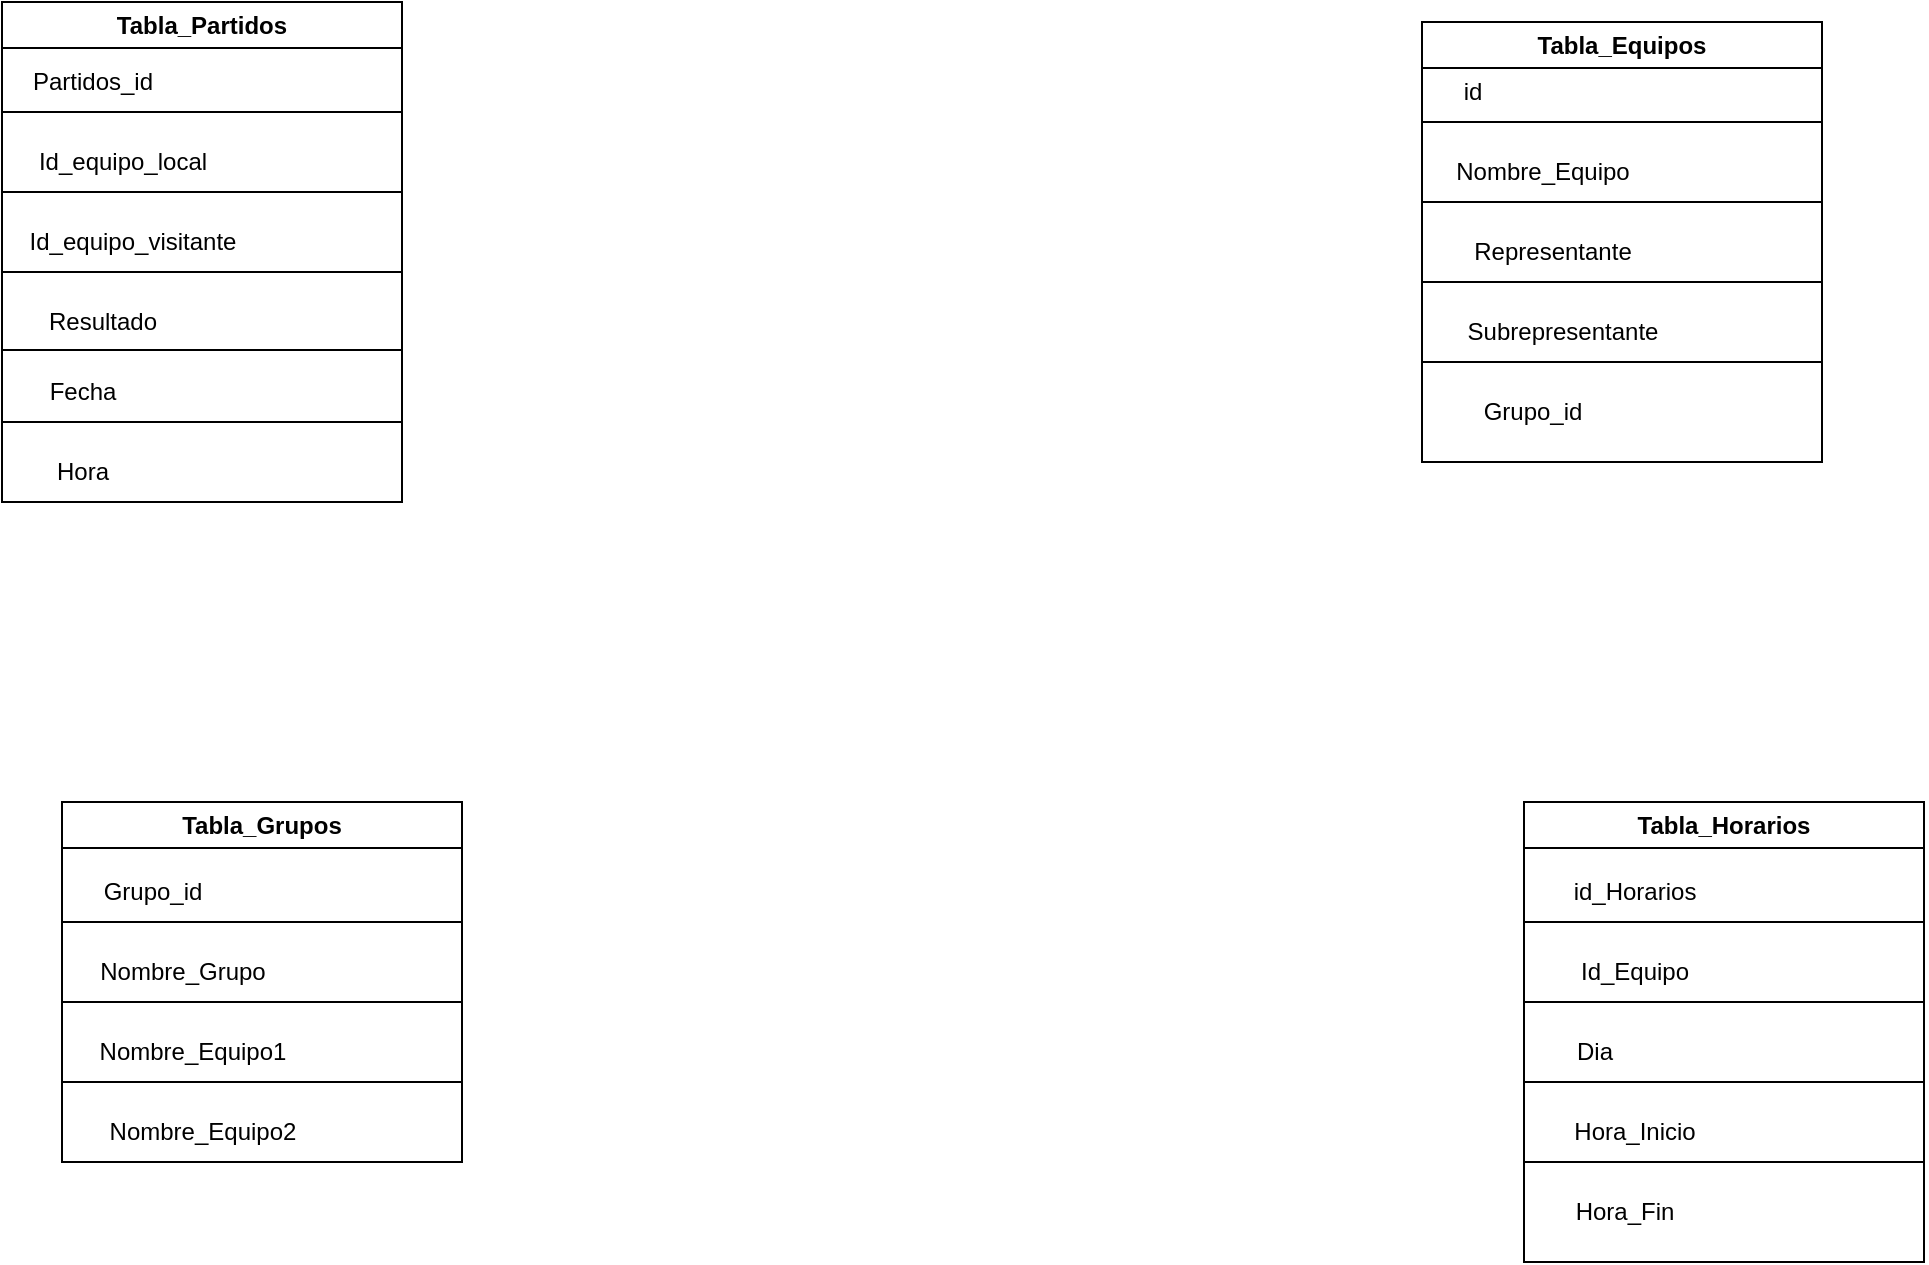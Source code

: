 <mxfile>
    <diagram id="dJTnZtg11wNzAiVSVhEr" name="Página-1">
        <mxGraphModel dx="1202" dy="792" grid="1" gridSize="10" guides="1" tooltips="1" connect="1" arrows="1" fold="1" page="1" pageScale="1" pageWidth="1169" pageHeight="1654" math="0" shadow="0">
            <root>
                <mxCell id="0"/>
                <mxCell id="1" parent="0"/>
                <mxCell id="2" value="Tabla_Partidos" style="swimlane;whiteSpace=wrap;html=1;" vertex="1" parent="1">
                    <mxGeometry x="70" y="20" width="200" height="250" as="geometry"/>
                </mxCell>
                <mxCell id="57" value="" style="endArrow=none;html=1;exitX=0;exitY=0.25;exitDx=0;exitDy=0;" edge="1" parent="2">
                    <mxGeometry width="50" height="50" relative="1" as="geometry">
                        <mxPoint y="40" as="sourcePoint"/>
                        <mxPoint y="45" as="targetPoint"/>
                    </mxGeometry>
                </mxCell>
                <mxCell id="58" value="Id_equipo_local" style="text;html=1;align=center;verticalAlign=middle;resizable=0;points=[];autosize=1;strokeColor=none;fillColor=none;" vertex="1" parent="2">
                    <mxGeometry x="5" y="65" width="110" height="30" as="geometry"/>
                </mxCell>
                <mxCell id="59" value="Partidos_id" style="text;html=1;align=center;verticalAlign=middle;resizable=0;points=[];autosize=1;strokeColor=none;fillColor=none;" vertex="1" parent="2">
                    <mxGeometry x="5" y="25" width="80" height="30" as="geometry"/>
                </mxCell>
                <mxCell id="60" value="" style="endArrow=none;html=1;startArrow=none;" edge="1" parent="2">
                    <mxGeometry width="50" height="50" relative="1" as="geometry">
                        <mxPoint y="55" as="sourcePoint"/>
                        <mxPoint x="200" y="55" as="targetPoint"/>
                    </mxGeometry>
                </mxCell>
                <mxCell id="61" value="" style="endArrow=none;html=1;startArrow=none;" edge="1" parent="2">
                    <mxGeometry width="50" height="50" relative="1" as="geometry">
                        <mxPoint y="95" as="sourcePoint"/>
                        <mxPoint x="200" y="95" as="targetPoint"/>
                    </mxGeometry>
                </mxCell>
                <mxCell id="62" value="" style="endArrow=none;html=1;startArrow=none;" edge="1" parent="2">
                    <mxGeometry width="50" height="50" relative="1" as="geometry">
                        <mxPoint y="135" as="sourcePoint"/>
                        <mxPoint x="200" y="135" as="targetPoint"/>
                    </mxGeometry>
                </mxCell>
                <mxCell id="63" value="Id_equipo_visitante" style="text;html=1;align=center;verticalAlign=middle;resizable=0;points=[];autosize=1;strokeColor=none;fillColor=none;" vertex="1" parent="2">
                    <mxGeometry y="105" width="130" height="30" as="geometry"/>
                </mxCell>
                <mxCell id="64" value="Resultado" style="text;html=1;align=center;verticalAlign=middle;resizable=0;points=[];autosize=1;strokeColor=none;fillColor=none;" vertex="1" parent="2">
                    <mxGeometry x="10" y="145" width="80" height="30" as="geometry"/>
                </mxCell>
                <mxCell id="65" value="" style="endArrow=none;html=1;startArrow=none;" edge="1" parent="2">
                    <mxGeometry width="50" height="50" relative="1" as="geometry">
                        <mxPoint y="174" as="sourcePoint"/>
                        <mxPoint x="200" y="174" as="targetPoint"/>
                    </mxGeometry>
                </mxCell>
                <mxCell id="66" value="Fecha" style="text;html=1;align=center;verticalAlign=middle;resizable=0;points=[];autosize=1;strokeColor=none;fillColor=none;" vertex="1" parent="2">
                    <mxGeometry x="10" y="180" width="60" height="30" as="geometry"/>
                </mxCell>
                <mxCell id="68" value="" style="endArrow=none;html=1;startArrow=none;" edge="1" parent="2">
                    <mxGeometry width="50" height="50" relative="1" as="geometry">
                        <mxPoint y="210" as="sourcePoint"/>
                        <mxPoint x="200" y="210" as="targetPoint"/>
                        <Array as="points">
                            <mxPoint x="100" y="210"/>
                        </Array>
                    </mxGeometry>
                </mxCell>
                <mxCell id="69" value="Hora" style="text;html=1;align=center;verticalAlign=middle;resizable=0;points=[];autosize=1;strokeColor=none;fillColor=none;" vertex="1" parent="2">
                    <mxGeometry x="15" y="220" width="50" height="30" as="geometry"/>
                </mxCell>
                <mxCell id="3" value="Tabla_Grupos" style="swimlane;whiteSpace=wrap;html=1;" vertex="1" parent="1">
                    <mxGeometry x="100" y="420" width="200" height="180" as="geometry"/>
                </mxCell>
                <mxCell id="21" value="" style="endArrow=none;html=1;exitX=0;exitY=0.25;exitDx=0;exitDy=0;" edge="1" parent="3" source="3">
                    <mxGeometry width="50" height="50" relative="1" as="geometry">
                        <mxPoint y="80" as="sourcePoint"/>
                        <mxPoint y="50" as="targetPoint"/>
                    </mxGeometry>
                </mxCell>
                <mxCell id="24" value="Nombre_Grupo" style="text;html=1;align=center;verticalAlign=middle;resizable=0;points=[];autosize=1;strokeColor=none;fillColor=none;" vertex="1" parent="3">
                    <mxGeometry x="5" y="70" width="110" height="30" as="geometry"/>
                </mxCell>
                <mxCell id="22" value="Grupo_id" style="text;html=1;align=center;verticalAlign=middle;resizable=0;points=[];autosize=1;strokeColor=none;fillColor=none;" vertex="1" parent="3">
                    <mxGeometry x="10" y="30" width="70" height="30" as="geometry"/>
                </mxCell>
                <mxCell id="6" value="" style="endArrow=none;html=1;startArrow=none;" edge="1" parent="3">
                    <mxGeometry width="50" height="50" relative="1" as="geometry">
                        <mxPoint y="60" as="sourcePoint"/>
                        <mxPoint x="200" y="60" as="targetPoint"/>
                    </mxGeometry>
                </mxCell>
                <mxCell id="25" value="" style="endArrow=none;html=1;startArrow=none;" edge="1" parent="3">
                    <mxGeometry width="50" height="50" relative="1" as="geometry">
                        <mxPoint y="100" as="sourcePoint"/>
                        <mxPoint x="200" y="100" as="targetPoint"/>
                    </mxGeometry>
                </mxCell>
                <mxCell id="26" value="" style="endArrow=none;html=1;startArrow=none;" edge="1" parent="3">
                    <mxGeometry width="50" height="50" relative="1" as="geometry">
                        <mxPoint y="140" as="sourcePoint"/>
                        <mxPoint x="200" y="140" as="targetPoint"/>
                    </mxGeometry>
                </mxCell>
                <mxCell id="27" value="Nombre_Equipo1" style="text;html=1;align=center;verticalAlign=middle;resizable=0;points=[];autosize=1;strokeColor=none;fillColor=none;" vertex="1" parent="3">
                    <mxGeometry x="5" y="110" width="120" height="30" as="geometry"/>
                </mxCell>
                <mxCell id="28" value="Nombre_Equipo2" style="text;html=1;align=center;verticalAlign=middle;resizable=0;points=[];autosize=1;strokeColor=none;fillColor=none;" vertex="1" parent="3">
                    <mxGeometry x="10" y="150" width="120" height="30" as="geometry"/>
                </mxCell>
                <mxCell id="4" value="Tabla_Horarios" style="swimlane;whiteSpace=wrap;html=1;" vertex="1" parent="1">
                    <mxGeometry x="831" y="420" width="200" height="230" as="geometry"/>
                </mxCell>
                <mxCell id="29" value="" style="endArrow=none;html=1;exitX=0;exitY=0.25;exitDx=0;exitDy=0;" edge="1" parent="4">
                    <mxGeometry width="50" height="50" relative="1" as="geometry">
                        <mxPoint y="50" as="sourcePoint"/>
                        <mxPoint y="50" as="targetPoint"/>
                    </mxGeometry>
                </mxCell>
                <mxCell id="30" value="Id_Equipo" style="text;html=1;align=center;verticalAlign=middle;resizable=0;points=[];autosize=1;strokeColor=none;fillColor=none;" vertex="1" parent="4">
                    <mxGeometry x="15" y="70" width="80" height="30" as="geometry"/>
                </mxCell>
                <mxCell id="31" value="id_Horarios" style="text;html=1;align=center;verticalAlign=middle;resizable=0;points=[];autosize=1;strokeColor=none;fillColor=none;" vertex="1" parent="4">
                    <mxGeometry x="15" y="30" width="80" height="30" as="geometry"/>
                </mxCell>
                <mxCell id="32" value="" style="endArrow=none;html=1;startArrow=none;" edge="1" parent="4">
                    <mxGeometry width="50" height="50" relative="1" as="geometry">
                        <mxPoint y="60" as="sourcePoint"/>
                        <mxPoint x="200" y="60" as="targetPoint"/>
                    </mxGeometry>
                </mxCell>
                <mxCell id="33" value="" style="endArrow=none;html=1;startArrow=none;" edge="1" parent="4">
                    <mxGeometry width="50" height="50" relative="1" as="geometry">
                        <mxPoint y="100" as="sourcePoint"/>
                        <mxPoint x="200" y="100" as="targetPoint"/>
                    </mxGeometry>
                </mxCell>
                <mxCell id="34" value="" style="endArrow=none;html=1;exitX=0;exitY=0.25;exitDx=0;exitDy=0;" edge="1" parent="4">
                    <mxGeometry width="50" height="50" relative="1" as="geometry">
                        <mxPoint y="130" as="sourcePoint"/>
                        <mxPoint y="130" as="targetPoint"/>
                    </mxGeometry>
                </mxCell>
                <mxCell id="35" value="Hora_Inicio" style="text;html=1;align=center;verticalAlign=middle;resizable=0;points=[];autosize=1;strokeColor=none;fillColor=none;" vertex="1" parent="4">
                    <mxGeometry x="15" y="150" width="80" height="30" as="geometry"/>
                </mxCell>
                <mxCell id="36" value="Dia" style="text;html=1;align=center;verticalAlign=middle;resizable=0;points=[];autosize=1;strokeColor=none;fillColor=none;" vertex="1" parent="4">
                    <mxGeometry x="15" y="110" width="40" height="30" as="geometry"/>
                </mxCell>
                <mxCell id="37" value="" style="endArrow=none;html=1;startArrow=none;" edge="1" parent="4">
                    <mxGeometry width="50" height="50" relative="1" as="geometry">
                        <mxPoint y="140" as="sourcePoint"/>
                        <mxPoint x="200" y="140" as="targetPoint"/>
                    </mxGeometry>
                </mxCell>
                <mxCell id="38" value="" style="endArrow=none;html=1;startArrow=none;" edge="1" parent="4">
                    <mxGeometry width="50" height="50" relative="1" as="geometry">
                        <mxPoint y="180" as="sourcePoint"/>
                        <mxPoint x="200" y="180" as="targetPoint"/>
                    </mxGeometry>
                </mxCell>
                <mxCell id="39" value="Hora_Fin" style="text;html=1;align=center;verticalAlign=middle;resizable=0;points=[];autosize=1;strokeColor=none;fillColor=none;" vertex="1" parent="4">
                    <mxGeometry x="15" y="190" width="70" height="30" as="geometry"/>
                </mxCell>
                <mxCell id="5" value="Tabla_Equipos" style="swimlane;whiteSpace=wrap;html=1;" vertex="1" parent="1">
                    <mxGeometry x="780" y="30" width="200" height="220" as="geometry"/>
                </mxCell>
                <mxCell id="40" value="" style="endArrow=none;html=1;exitX=0;exitY=0.25;exitDx=0;exitDy=0;" edge="1" parent="5">
                    <mxGeometry width="50" height="50" relative="1" as="geometry">
                        <mxPoint y="40" as="sourcePoint"/>
                        <mxPoint y="40" as="targetPoint"/>
                    </mxGeometry>
                </mxCell>
                <mxCell id="41" value="Nombre_Equipo" style="text;html=1;align=center;verticalAlign=middle;resizable=0;points=[];autosize=1;strokeColor=none;fillColor=none;" vertex="1" parent="5">
                    <mxGeometry x="5" y="60" width="110" height="30" as="geometry"/>
                </mxCell>
                <mxCell id="42" value="id" style="text;html=1;align=center;verticalAlign=middle;resizable=0;points=[];autosize=1;strokeColor=none;fillColor=none;" vertex="1" parent="5">
                    <mxGeometry x="10" y="20" width="30" height="30" as="geometry"/>
                </mxCell>
                <mxCell id="43" value="" style="endArrow=none;html=1;startArrow=none;" edge="1" parent="5">
                    <mxGeometry width="50" height="50" relative="1" as="geometry">
                        <mxPoint y="50" as="sourcePoint"/>
                        <mxPoint x="200" y="50" as="targetPoint"/>
                    </mxGeometry>
                </mxCell>
                <mxCell id="44" value="" style="endArrow=none;html=1;startArrow=none;" edge="1" parent="5">
                    <mxGeometry width="50" height="50" relative="1" as="geometry">
                        <mxPoint y="90" as="sourcePoint"/>
                        <mxPoint x="200" y="90" as="targetPoint"/>
                    </mxGeometry>
                </mxCell>
                <mxCell id="45" value="" style="endArrow=none;html=1;startArrow=none;" edge="1" parent="5">
                    <mxGeometry width="50" height="50" relative="1" as="geometry">
                        <mxPoint y="130" as="sourcePoint"/>
                        <mxPoint x="200" y="130" as="targetPoint"/>
                    </mxGeometry>
                </mxCell>
                <mxCell id="46" value="Representante" style="text;html=1;align=center;verticalAlign=middle;resizable=0;points=[];autosize=1;strokeColor=none;fillColor=none;" vertex="1" parent="5">
                    <mxGeometry x="15" y="100" width="100" height="30" as="geometry"/>
                </mxCell>
                <mxCell id="47" value="Subrepresentante" style="text;html=1;align=center;verticalAlign=middle;resizable=0;points=[];autosize=1;strokeColor=none;fillColor=none;" vertex="1" parent="5">
                    <mxGeometry x="10" y="140" width="120" height="30" as="geometry"/>
                </mxCell>
                <mxCell id="48" value="Grupo_id" style="text;html=1;align=center;verticalAlign=middle;resizable=0;points=[];autosize=1;strokeColor=none;fillColor=none;" vertex="1" parent="5">
                    <mxGeometry x="20" y="180" width="70" height="30" as="geometry"/>
                </mxCell>
                <mxCell id="49" value="" style="endArrow=none;html=1;startArrow=none;" edge="1" parent="5">
                    <mxGeometry width="50" height="50" relative="1" as="geometry">
                        <mxPoint y="170" as="sourcePoint"/>
                        <mxPoint x="200" y="170" as="targetPoint"/>
                    </mxGeometry>
                </mxCell>
            </root>
        </mxGraphModel>
    </diagram>
</mxfile>